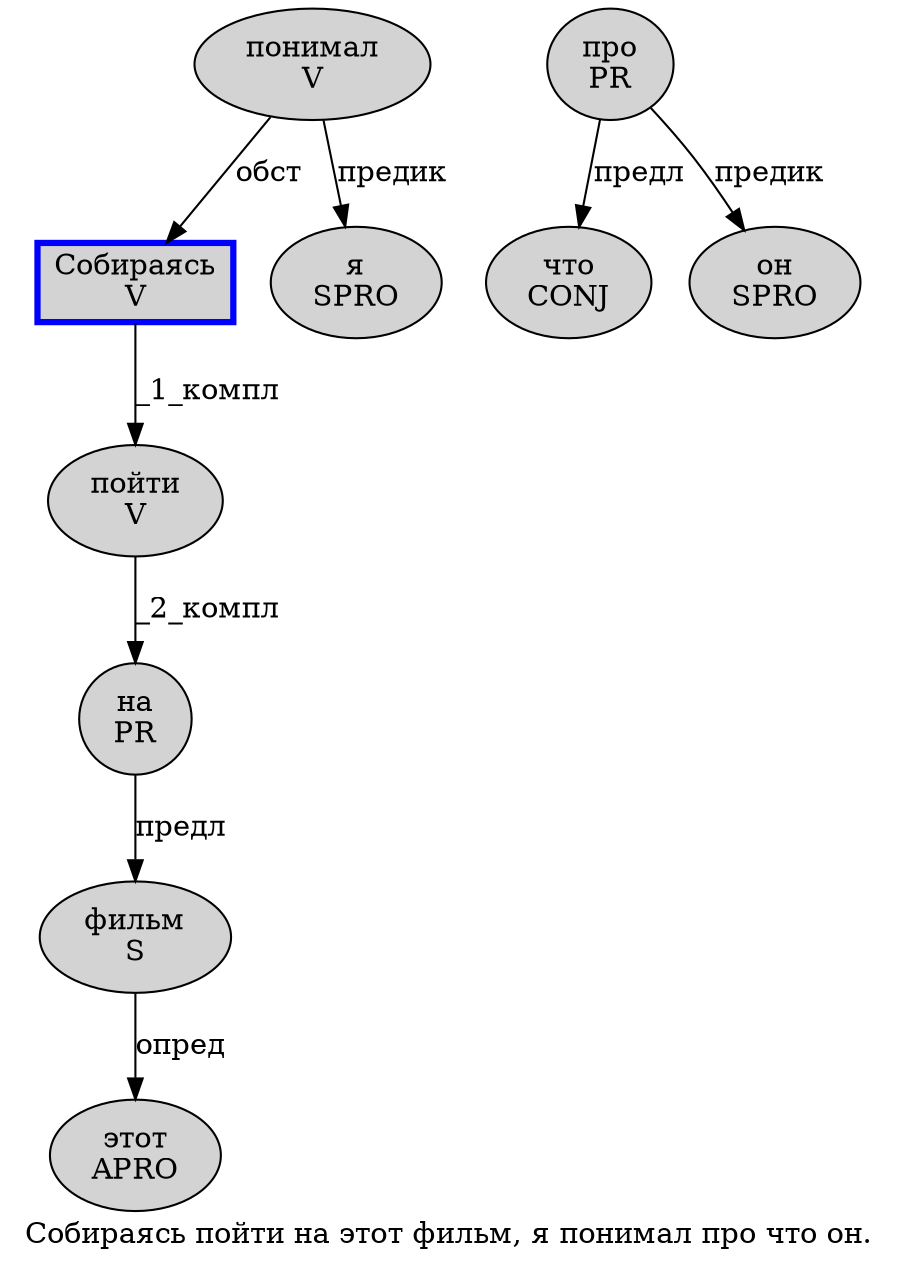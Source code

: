 digraph SENTENCE_4250 {
	graph [label="Собираясь пойти на этот фильм, я понимал про что он."]
	node [style=filled]
		0 [label="Собираясь
V" color=blue fillcolor=lightgray penwidth=3 shape=box]
		1 [label="пойти
V" color="" fillcolor=lightgray penwidth=1 shape=ellipse]
		2 [label="на
PR" color="" fillcolor=lightgray penwidth=1 shape=ellipse]
		3 [label="этот
APRO" color="" fillcolor=lightgray penwidth=1 shape=ellipse]
		4 [label="фильм
S" color="" fillcolor=lightgray penwidth=1 shape=ellipse]
		6 [label="я
SPRO" color="" fillcolor=lightgray penwidth=1 shape=ellipse]
		7 [label="понимал
V" color="" fillcolor=lightgray penwidth=1 shape=ellipse]
		8 [label="про
PR" color="" fillcolor=lightgray penwidth=1 shape=ellipse]
		9 [label="что
CONJ" color="" fillcolor=lightgray penwidth=1 shape=ellipse]
		10 [label="он
SPRO" color="" fillcolor=lightgray penwidth=1 shape=ellipse]
			1 -> 2 [label="_2_компл"]
			4 -> 3 [label="опред"]
			0 -> 1 [label="_1_компл"]
			8 -> 9 [label="предл"]
			8 -> 10 [label="предик"]
			2 -> 4 [label="предл"]
			7 -> 0 [label="обст"]
			7 -> 6 [label="предик"]
}